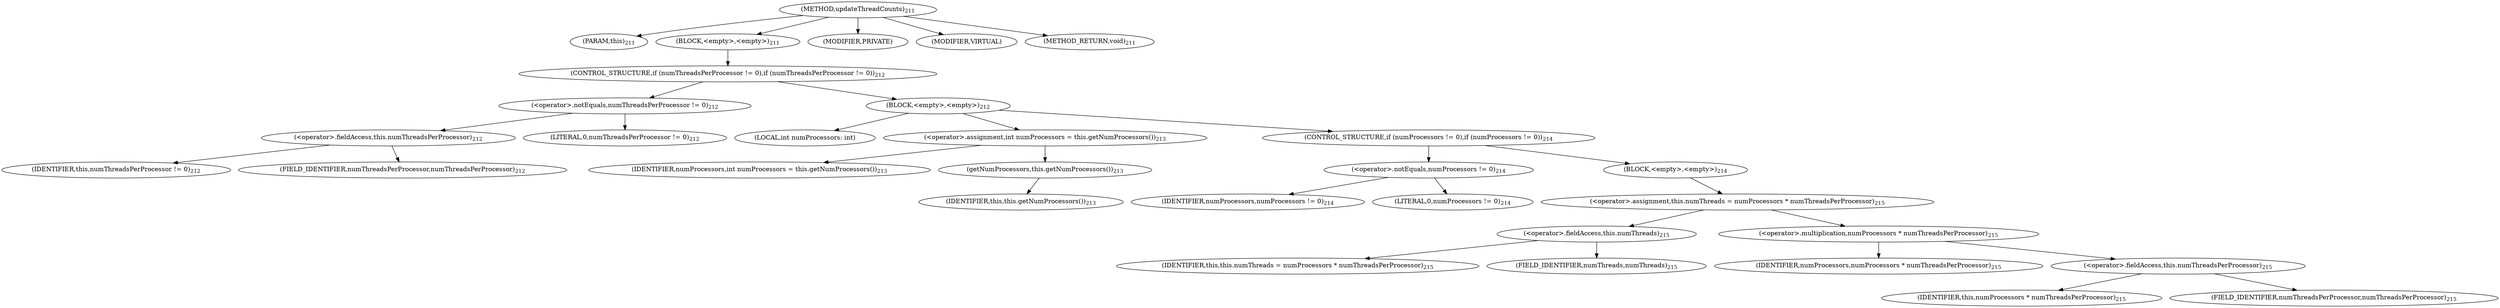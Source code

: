 digraph "updateThreadCounts" {  
"242" [label = <(METHOD,updateThreadCounts)<SUB>211</SUB>> ]
"33" [label = <(PARAM,this)<SUB>211</SUB>> ]
"243" [label = <(BLOCK,&lt;empty&gt;,&lt;empty&gt;)<SUB>211</SUB>> ]
"244" [label = <(CONTROL_STRUCTURE,if (numThreadsPerProcessor != 0),if (numThreadsPerProcessor != 0))<SUB>212</SUB>> ]
"245" [label = <(&lt;operator&gt;.notEquals,numThreadsPerProcessor != 0)<SUB>212</SUB>> ]
"246" [label = <(&lt;operator&gt;.fieldAccess,this.numThreadsPerProcessor)<SUB>212</SUB>> ]
"247" [label = <(IDENTIFIER,this,numThreadsPerProcessor != 0)<SUB>212</SUB>> ]
"248" [label = <(FIELD_IDENTIFIER,numThreadsPerProcessor,numThreadsPerProcessor)<SUB>212</SUB>> ]
"249" [label = <(LITERAL,0,numThreadsPerProcessor != 0)<SUB>212</SUB>> ]
"250" [label = <(BLOCK,&lt;empty&gt;,&lt;empty&gt;)<SUB>212</SUB>> ]
"251" [label = <(LOCAL,int numProcessors: int)> ]
"252" [label = <(&lt;operator&gt;.assignment,int numProcessors = this.getNumProcessors())<SUB>213</SUB>> ]
"253" [label = <(IDENTIFIER,numProcessors,int numProcessors = this.getNumProcessors())<SUB>213</SUB>> ]
"254" [label = <(getNumProcessors,this.getNumProcessors())<SUB>213</SUB>> ]
"32" [label = <(IDENTIFIER,this,this.getNumProcessors())<SUB>213</SUB>> ]
"255" [label = <(CONTROL_STRUCTURE,if (numProcessors != 0),if (numProcessors != 0))<SUB>214</SUB>> ]
"256" [label = <(&lt;operator&gt;.notEquals,numProcessors != 0)<SUB>214</SUB>> ]
"257" [label = <(IDENTIFIER,numProcessors,numProcessors != 0)<SUB>214</SUB>> ]
"258" [label = <(LITERAL,0,numProcessors != 0)<SUB>214</SUB>> ]
"259" [label = <(BLOCK,&lt;empty&gt;,&lt;empty&gt;)<SUB>214</SUB>> ]
"260" [label = <(&lt;operator&gt;.assignment,this.numThreads = numProcessors * numThreadsPerProcessor)<SUB>215</SUB>> ]
"261" [label = <(&lt;operator&gt;.fieldAccess,this.numThreads)<SUB>215</SUB>> ]
"262" [label = <(IDENTIFIER,this,this.numThreads = numProcessors * numThreadsPerProcessor)<SUB>215</SUB>> ]
"263" [label = <(FIELD_IDENTIFIER,numThreads,numThreads)<SUB>215</SUB>> ]
"264" [label = <(&lt;operator&gt;.multiplication,numProcessors * numThreadsPerProcessor)<SUB>215</SUB>> ]
"265" [label = <(IDENTIFIER,numProcessors,numProcessors * numThreadsPerProcessor)<SUB>215</SUB>> ]
"266" [label = <(&lt;operator&gt;.fieldAccess,this.numThreadsPerProcessor)<SUB>215</SUB>> ]
"267" [label = <(IDENTIFIER,this,numProcessors * numThreadsPerProcessor)<SUB>215</SUB>> ]
"268" [label = <(FIELD_IDENTIFIER,numThreadsPerProcessor,numThreadsPerProcessor)<SUB>215</SUB>> ]
"269" [label = <(MODIFIER,PRIVATE)> ]
"270" [label = <(MODIFIER,VIRTUAL)> ]
"271" [label = <(METHOD_RETURN,void)<SUB>211</SUB>> ]
  "242" -> "33" 
  "242" -> "243" 
  "242" -> "269" 
  "242" -> "270" 
  "242" -> "271" 
  "243" -> "244" 
  "244" -> "245" 
  "244" -> "250" 
  "245" -> "246" 
  "245" -> "249" 
  "246" -> "247" 
  "246" -> "248" 
  "250" -> "251" 
  "250" -> "252" 
  "250" -> "255" 
  "252" -> "253" 
  "252" -> "254" 
  "254" -> "32" 
  "255" -> "256" 
  "255" -> "259" 
  "256" -> "257" 
  "256" -> "258" 
  "259" -> "260" 
  "260" -> "261" 
  "260" -> "264" 
  "261" -> "262" 
  "261" -> "263" 
  "264" -> "265" 
  "264" -> "266" 
  "266" -> "267" 
  "266" -> "268" 
}
